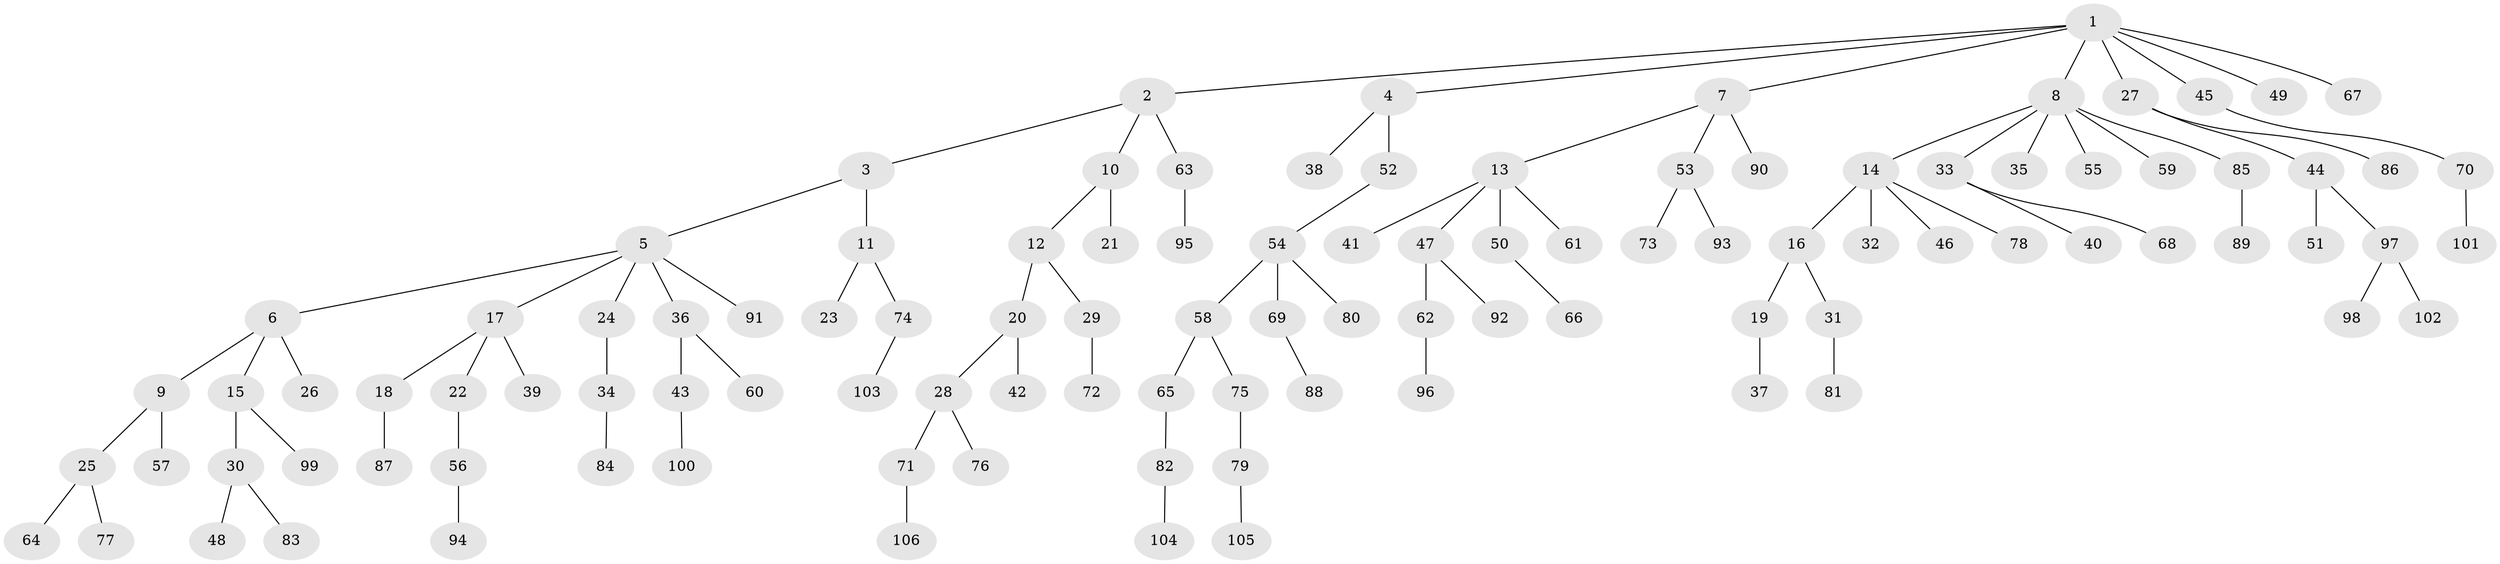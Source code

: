 // Generated by graph-tools (version 1.1) at 2025/50/03/09/25 03:50:25]
// undirected, 106 vertices, 105 edges
graph export_dot {
graph [start="1"]
  node [color=gray90,style=filled];
  1;
  2;
  3;
  4;
  5;
  6;
  7;
  8;
  9;
  10;
  11;
  12;
  13;
  14;
  15;
  16;
  17;
  18;
  19;
  20;
  21;
  22;
  23;
  24;
  25;
  26;
  27;
  28;
  29;
  30;
  31;
  32;
  33;
  34;
  35;
  36;
  37;
  38;
  39;
  40;
  41;
  42;
  43;
  44;
  45;
  46;
  47;
  48;
  49;
  50;
  51;
  52;
  53;
  54;
  55;
  56;
  57;
  58;
  59;
  60;
  61;
  62;
  63;
  64;
  65;
  66;
  67;
  68;
  69;
  70;
  71;
  72;
  73;
  74;
  75;
  76;
  77;
  78;
  79;
  80;
  81;
  82;
  83;
  84;
  85;
  86;
  87;
  88;
  89;
  90;
  91;
  92;
  93;
  94;
  95;
  96;
  97;
  98;
  99;
  100;
  101;
  102;
  103;
  104;
  105;
  106;
  1 -- 2;
  1 -- 4;
  1 -- 7;
  1 -- 8;
  1 -- 27;
  1 -- 45;
  1 -- 49;
  1 -- 67;
  2 -- 3;
  2 -- 10;
  2 -- 63;
  3 -- 5;
  3 -- 11;
  4 -- 38;
  4 -- 52;
  5 -- 6;
  5 -- 17;
  5 -- 24;
  5 -- 36;
  5 -- 91;
  6 -- 9;
  6 -- 15;
  6 -- 26;
  7 -- 13;
  7 -- 53;
  7 -- 90;
  8 -- 14;
  8 -- 33;
  8 -- 35;
  8 -- 55;
  8 -- 59;
  8 -- 85;
  9 -- 25;
  9 -- 57;
  10 -- 12;
  10 -- 21;
  11 -- 23;
  11 -- 74;
  12 -- 20;
  12 -- 29;
  13 -- 41;
  13 -- 47;
  13 -- 50;
  13 -- 61;
  14 -- 16;
  14 -- 32;
  14 -- 46;
  14 -- 78;
  15 -- 30;
  15 -- 99;
  16 -- 19;
  16 -- 31;
  17 -- 18;
  17 -- 22;
  17 -- 39;
  18 -- 87;
  19 -- 37;
  20 -- 28;
  20 -- 42;
  22 -- 56;
  24 -- 34;
  25 -- 64;
  25 -- 77;
  27 -- 44;
  27 -- 86;
  28 -- 71;
  28 -- 76;
  29 -- 72;
  30 -- 48;
  30 -- 83;
  31 -- 81;
  33 -- 40;
  33 -- 68;
  34 -- 84;
  36 -- 43;
  36 -- 60;
  43 -- 100;
  44 -- 51;
  44 -- 97;
  45 -- 70;
  47 -- 62;
  47 -- 92;
  50 -- 66;
  52 -- 54;
  53 -- 73;
  53 -- 93;
  54 -- 58;
  54 -- 69;
  54 -- 80;
  56 -- 94;
  58 -- 65;
  58 -- 75;
  62 -- 96;
  63 -- 95;
  65 -- 82;
  69 -- 88;
  70 -- 101;
  71 -- 106;
  74 -- 103;
  75 -- 79;
  79 -- 105;
  82 -- 104;
  85 -- 89;
  97 -- 98;
  97 -- 102;
}
